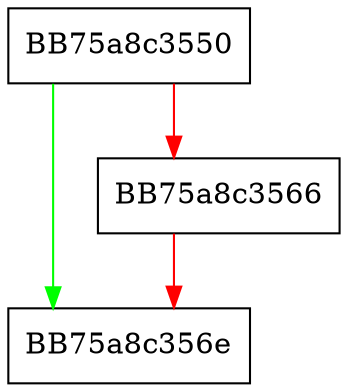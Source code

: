 digraph message {
  node [shape="box"];
  graph [splines=ortho];
  BB75a8c3550 -> BB75a8c356e [color="green"];
  BB75a8c3550 -> BB75a8c3566 [color="red"];
  BB75a8c3566 -> BB75a8c356e [color="red"];
}
